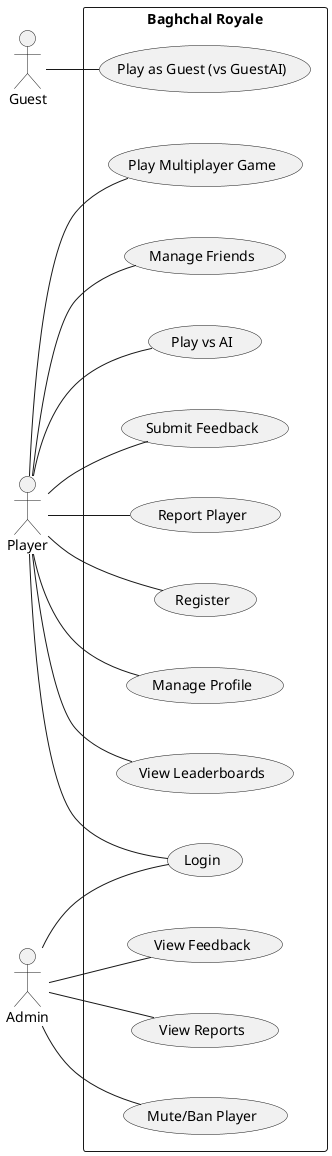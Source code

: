 @startuml
left to right direction
skinparam actorStyle stick
skinparam spline false
skinparam linetype line
skinparam nodesep 50
skinparam ranksep 50

actor Guest
actor Player  
actor Admin

rectangle "Baghchal Royale" {
  usecase "Play as Guest (vs GuestAI)" as UC3
  usecase "Login" as UC_LOGIN
  usecase "Register" as UC_REGISTER
  usecase "Manage Profile" as UC4
  usecase "View Leaderboards" as UC5
  usecase "Play Multiplayer Game" as UC6
  usecase "Manage Friends" as UC7
  usecase "Play vs AI" as UC15
  usecase "Submit Feedback" as UC9
  usecase "Report Player" as UC10
  usecase "View Reports" as UC11
  usecase "Mute/Ban Player" as UC14
  usecase "View Feedback" as UC16
}

Guest -- UC3

Player -- UC_LOGIN
Player -- UC_REGISTER  
Player -- UC4
Player -- UC5
Player -- UC6
Player -- UC7
Player -- UC15
Player -- UC9
Player -- UC10

Admin -- UC_LOGIN
Admin -- UC11
Admin -- UC14
Admin -- UC16
@enduml 